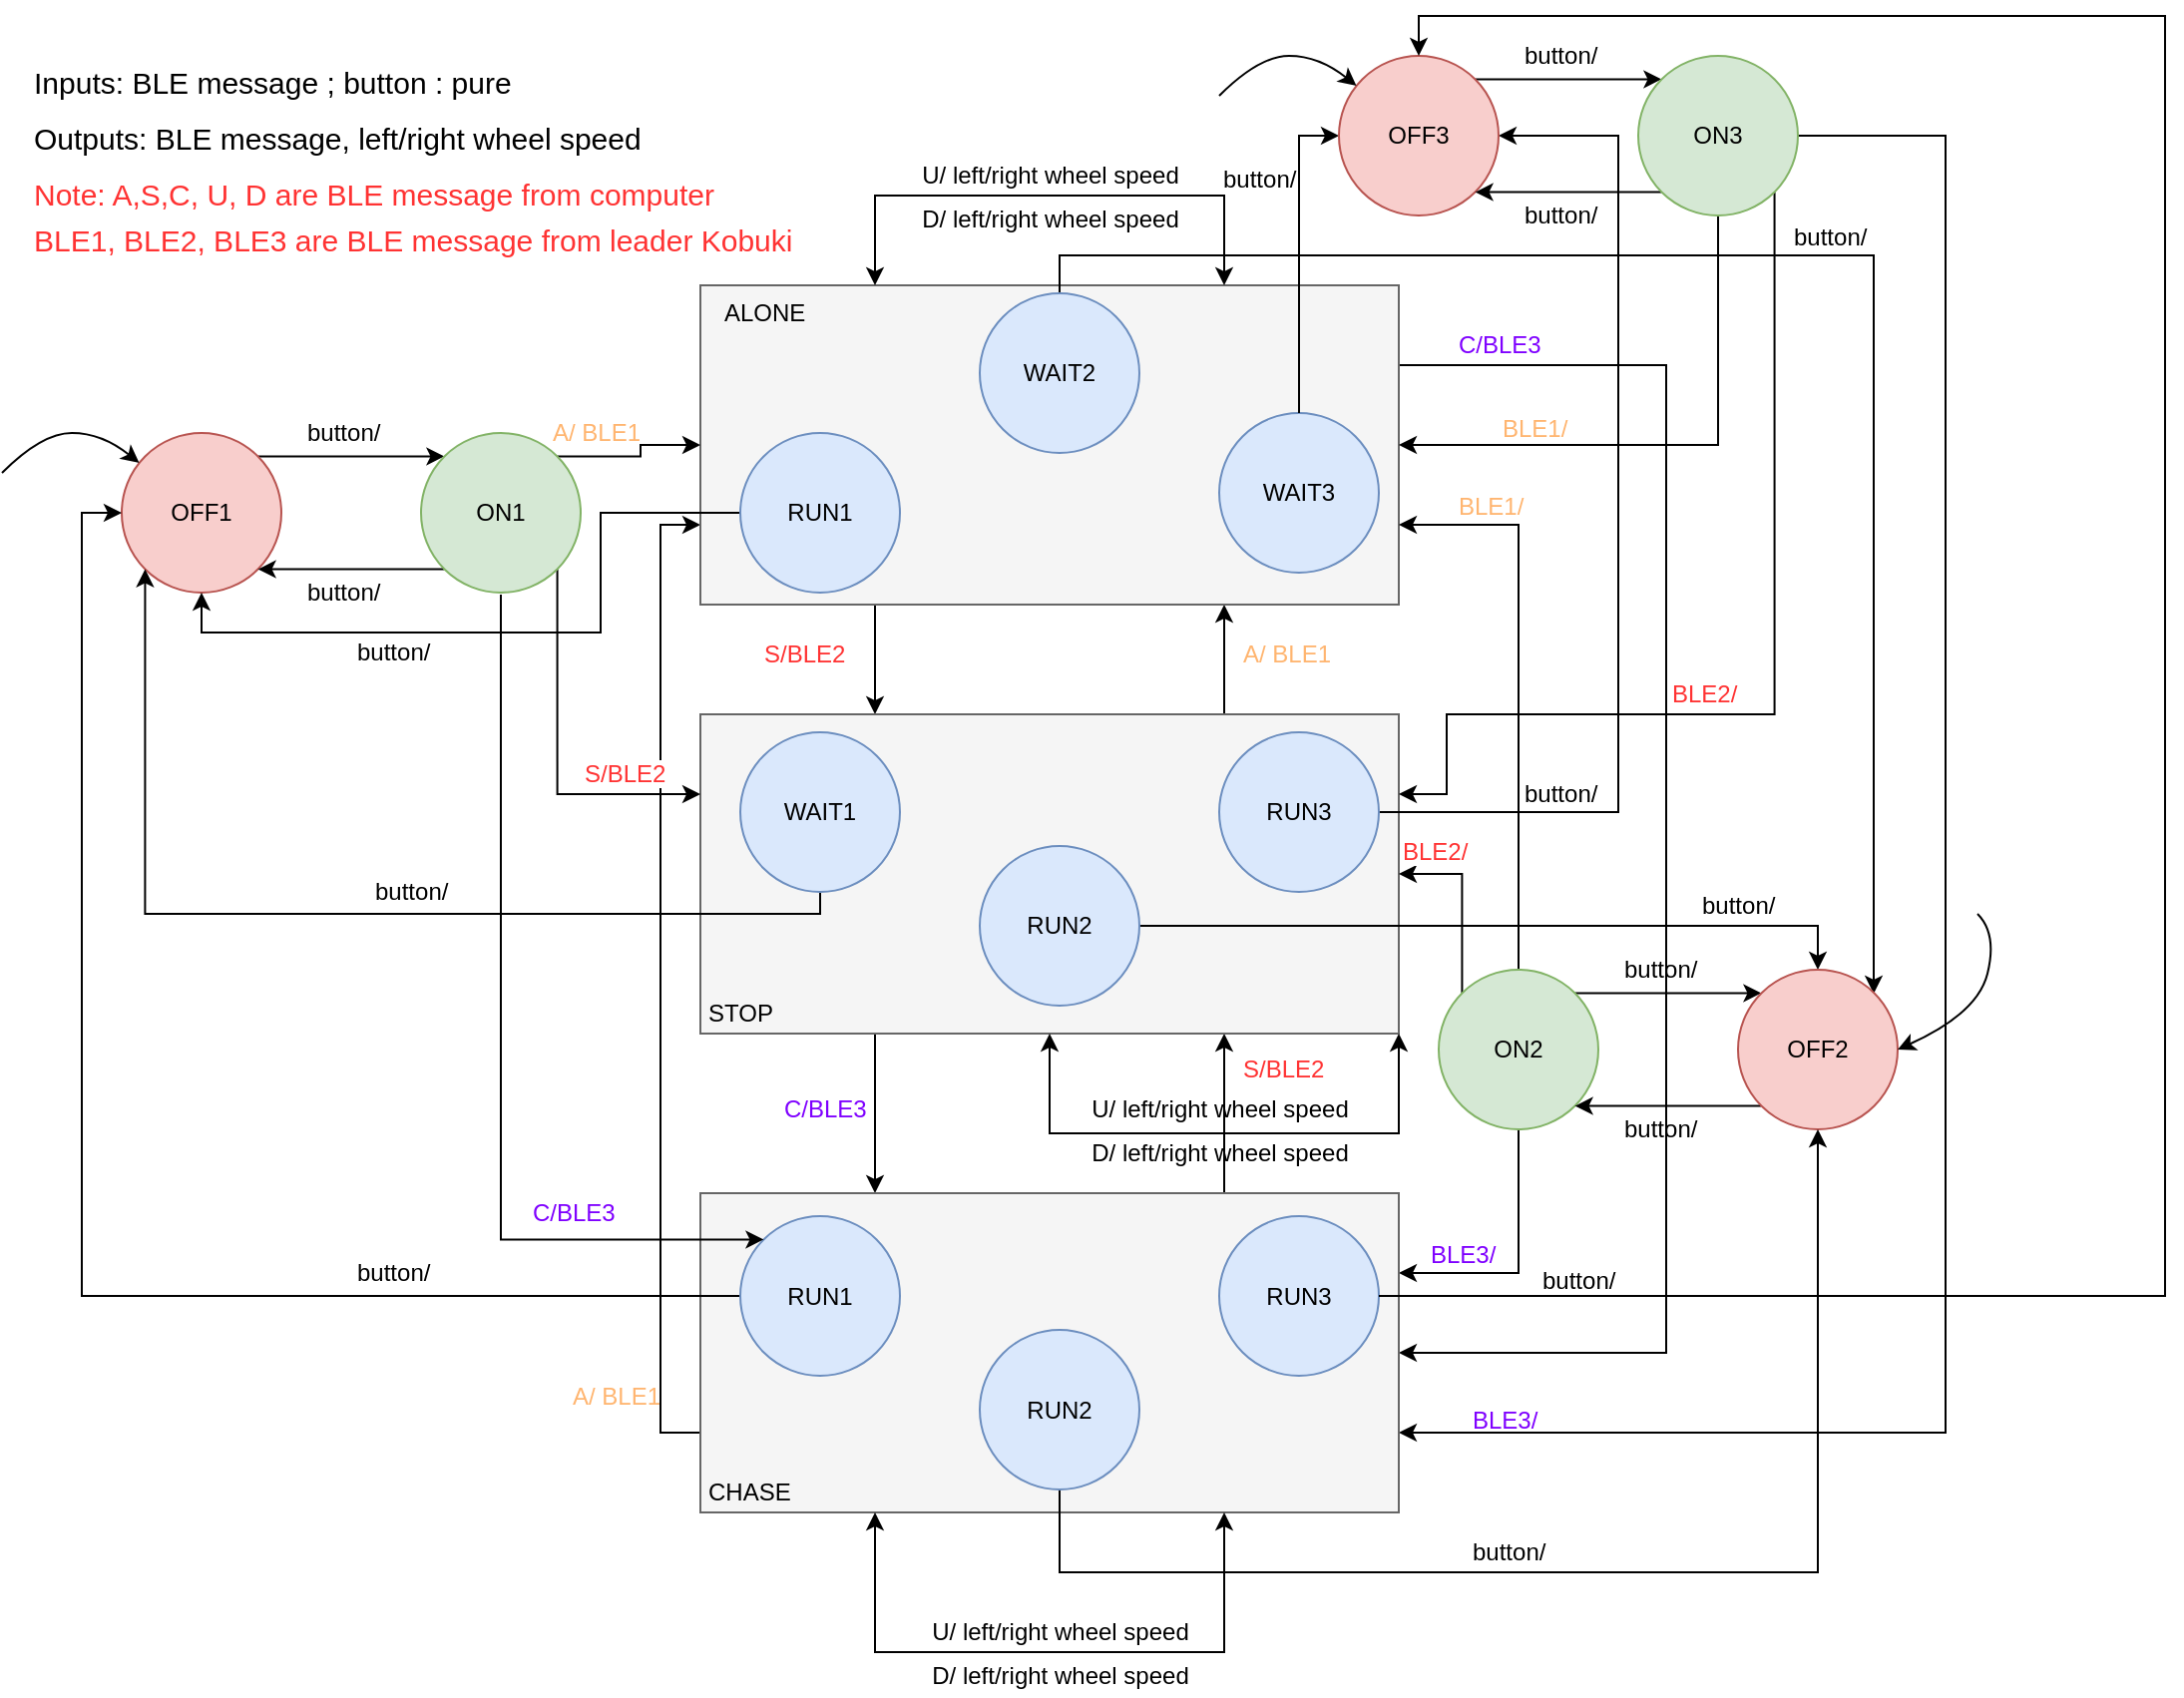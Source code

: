 <mxfile version="12.4.2" type="github" pages="1"><diagram id="JUDqrOLgh3Pxe--vjp26" name="Page-1"><mxGraphModel dx="1546" dy="739" grid="1" gridSize="10" guides="1" tooltips="1" connect="1" arrows="1" fold="1" page="1" pageScale="1" pageWidth="2339" pageHeight="3300" math="0" shadow="0"><root><mxCell id="0"/><mxCell id="1" parent="0"/><mxCell id="meJLbJlPB_oK-u1x0FSd-112" style="edgeStyle=orthogonalEdgeStyle;rounded=0;orthogonalLoop=1;jettySize=auto;html=1;exitX=0.25;exitY=1;exitDx=0;exitDy=0;entryX=0.25;entryY=0;entryDx=0;entryDy=0;startArrow=none;startFill=0;endArrow=classic;endFill=1;fontColor=#7F00FF;" edge="1" parent="1" source="meJLbJlPB_oK-u1x0FSd-5" target="meJLbJlPB_oK-u1x0FSd-6"><mxGeometry relative="1" as="geometry"/></mxCell><mxCell id="meJLbJlPB_oK-u1x0FSd-113" style="edgeStyle=orthogonalEdgeStyle;rounded=0;orthogonalLoop=1;jettySize=auto;html=1;exitX=0.75;exitY=1;exitDx=0;exitDy=0;entryX=0.75;entryY=0;entryDx=0;entryDy=0;startArrow=classic;startFill=1;endArrow=none;endFill=0;fontColor=#7F00FF;" edge="1" parent="1" source="meJLbJlPB_oK-u1x0FSd-5" target="meJLbJlPB_oK-u1x0FSd-6"><mxGeometry relative="1" as="geometry"/></mxCell><mxCell id="meJLbJlPB_oK-u1x0FSd-120" style="edgeStyle=orthogonalEdgeStyle;rounded=0;orthogonalLoop=1;jettySize=auto;html=1;exitX=0;exitY=0.75;exitDx=0;exitDy=0;entryX=0;entryY=0.75;entryDx=0;entryDy=0;startArrow=classic;startFill=1;endArrow=none;endFill=0;fontColor=#7F00FF;" edge="1" parent="1" source="meJLbJlPB_oK-u1x0FSd-5" target="meJLbJlPB_oK-u1x0FSd-77"><mxGeometry relative="1" as="geometry"/></mxCell><mxCell id="meJLbJlPB_oK-u1x0FSd-122" style="edgeStyle=orthogonalEdgeStyle;rounded=0;orthogonalLoop=1;jettySize=auto;html=1;exitX=1;exitY=0.25;exitDx=0;exitDy=0;entryX=1;entryY=0.5;entryDx=0;entryDy=0;startArrow=none;startFill=0;endArrow=classic;endFill=1;fontColor=#7F00FF;" edge="1" parent="1" source="meJLbJlPB_oK-u1x0FSd-5" target="meJLbJlPB_oK-u1x0FSd-77"><mxGeometry relative="1" as="geometry"><Array as="points"><mxPoint x="860" y="205"/><mxPoint x="860" y="700"/></Array></mxGeometry></mxCell><mxCell id="meJLbJlPB_oK-u1x0FSd-5" value="" style="rounded=0;whiteSpace=wrap;html=1;fillColor=#f5f5f5;strokeColor=#666666;fontColor=#333333;" vertex="1" parent="1"><mxGeometry x="376" y="165" width="350" height="160" as="geometry"/></mxCell><mxCell id="meJLbJlPB_oK-u1x0FSd-114" style="edgeStyle=orthogonalEdgeStyle;rounded=0;orthogonalLoop=1;jettySize=auto;html=1;exitX=0.25;exitY=1;exitDx=0;exitDy=0;entryX=0.25;entryY=0;entryDx=0;entryDy=0;startArrow=none;startFill=0;endArrow=classic;endFill=1;fontColor=#7F00FF;" edge="1" parent="1" source="meJLbJlPB_oK-u1x0FSd-6" target="meJLbJlPB_oK-u1x0FSd-77"><mxGeometry relative="1" as="geometry"/></mxCell><mxCell id="meJLbJlPB_oK-u1x0FSd-115" style="edgeStyle=orthogonalEdgeStyle;rounded=0;orthogonalLoop=1;jettySize=auto;html=1;exitX=0.75;exitY=1;exitDx=0;exitDy=0;entryX=0.75;entryY=0;entryDx=0;entryDy=0;startArrow=classic;startFill=1;endArrow=none;endFill=0;fontColor=#7F00FF;" edge="1" parent="1" source="meJLbJlPB_oK-u1x0FSd-6" target="meJLbJlPB_oK-u1x0FSd-77"><mxGeometry relative="1" as="geometry"/></mxCell><mxCell id="meJLbJlPB_oK-u1x0FSd-6" value="" style="rounded=0;whiteSpace=wrap;html=1;fillColor=#f5f5f5;strokeColor=#666666;fontColor=#333333;" vertex="1" parent="1"><mxGeometry x="376" y="380" width="350" height="160" as="geometry"/></mxCell><mxCell id="meJLbJlPB_oK-u1x0FSd-7" value="" style="edgeStyle=orthogonalEdgeStyle;rounded=0;orthogonalLoop=1;jettySize=auto;html=1;exitX=1;exitY=0;exitDx=0;exitDy=0;entryX=0;entryY=0;entryDx=0;entryDy=0;" edge="1" parent="1" source="meJLbJlPB_oK-u1x0FSd-8" target="meJLbJlPB_oK-u1x0FSd-11"><mxGeometry relative="1" as="geometry"/></mxCell><mxCell id="meJLbJlPB_oK-u1x0FSd-8" value="OFF1" style="ellipse;whiteSpace=wrap;html=1;aspect=fixed;fillColor=#f8cecc;strokeColor=#b85450;" vertex="1" parent="1"><mxGeometry x="86" y="239" width="80" height="80" as="geometry"/></mxCell><mxCell id="meJLbJlPB_oK-u1x0FSd-9" value="" style="edgeStyle=orthogonalEdgeStyle;rounded=0;orthogonalLoop=1;jettySize=auto;html=1;exitX=1;exitY=0;exitDx=0;exitDy=0;entryX=0;entryY=0.5;entryDx=0;entryDy=0;" edge="1" parent="1" source="meJLbJlPB_oK-u1x0FSd-11" target="meJLbJlPB_oK-u1x0FSd-5"><mxGeometry relative="1" as="geometry"><mxPoint x="380" y="251" as="targetPoint"/></mxGeometry></mxCell><mxCell id="meJLbJlPB_oK-u1x0FSd-10" value="" style="edgeStyle=orthogonalEdgeStyle;rounded=0;orthogonalLoop=1;jettySize=auto;html=1;entryX=1;entryY=1;entryDx=0;entryDy=0;exitX=0;exitY=1;exitDx=0;exitDy=0;" edge="1" parent="1" source="meJLbJlPB_oK-u1x0FSd-11" target="meJLbJlPB_oK-u1x0FSd-8"><mxGeometry relative="1" as="geometry"><mxPoint x="276" y="399" as="targetPoint"/></mxGeometry></mxCell><mxCell id="meJLbJlPB_oK-u1x0FSd-92" style="edgeStyle=orthogonalEdgeStyle;rounded=0;orthogonalLoop=1;jettySize=auto;html=1;exitX=1;exitY=1;exitDx=0;exitDy=0;entryX=0;entryY=0.25;entryDx=0;entryDy=0;startArrow=none;startFill=0;endArrow=classic;endFill=1;fontColor=#7F00FF;" edge="1" parent="1" source="meJLbJlPB_oK-u1x0FSd-11" target="meJLbJlPB_oK-u1x0FSd-6"><mxGeometry relative="1" as="geometry"><Array as="points"><mxPoint x="304" y="420"/></Array></mxGeometry></mxCell><mxCell id="meJLbJlPB_oK-u1x0FSd-11" value="ON1" style="ellipse;whiteSpace=wrap;html=1;aspect=fixed;fillColor=#d5e8d4;strokeColor=#82b366;" vertex="1" parent="1"><mxGeometry x="236" y="239" width="80" height="80" as="geometry"/></mxCell><mxCell id="meJLbJlPB_oK-u1x0FSd-13" value="" style="edgeStyle=orthogonalEdgeStyle;rounded=0;orthogonalLoop=1;jettySize=auto;html=1;entryX=0.5;entryY=1;entryDx=0;entryDy=0;exitX=0;exitY=0.5;exitDx=0;exitDy=0;" edge="1" parent="1" source="meJLbJlPB_oK-u1x0FSd-15" target="meJLbJlPB_oK-u1x0FSd-8"><mxGeometry relative="1" as="geometry"><Array as="points"><mxPoint x="326" y="279"/><mxPoint x="326" y="339"/><mxPoint x="126" y="339"/></Array></mxGeometry></mxCell><mxCell id="meJLbJlPB_oK-u1x0FSd-15" value="RUN1" style="ellipse;whiteSpace=wrap;html=1;aspect=fixed;fillColor=#dae8fc;strokeColor=#6c8ebf;" vertex="1" parent="1"><mxGeometry x="396" y="239" width="80" height="80" as="geometry"/></mxCell><mxCell id="meJLbJlPB_oK-u1x0FSd-16" value="" style="edgeStyle=orthogonalEdgeStyle;rounded=0;orthogonalLoop=1;jettySize=auto;html=1;startArrow=none;startFill=0;endArrow=classic;endFill=1;entryX=0;entryY=1;entryDx=0;entryDy=0;" edge="1" parent="1" source="meJLbJlPB_oK-u1x0FSd-17" target="meJLbJlPB_oK-u1x0FSd-8"><mxGeometry relative="1" as="geometry"><mxPoint x="436" y="549" as="targetPoint"/><Array as="points"><mxPoint x="436" y="480"/><mxPoint x="98" y="480"/></Array></mxGeometry></mxCell><mxCell id="meJLbJlPB_oK-u1x0FSd-17" value="WAIT1" style="ellipse;whiteSpace=wrap;html=1;aspect=fixed;fillColor=#dae8fc;strokeColor=#6c8ebf;" vertex="1" parent="1"><mxGeometry x="396" y="389" width="80" height="80" as="geometry"/></mxCell><mxCell id="meJLbJlPB_oK-u1x0FSd-18" value="button/" style="text;html=1;resizable=0;points=[];autosize=1;align=left;verticalAlign=top;spacingTop=-4;" vertex="1" parent="1"><mxGeometry x="177" y="229" width="50" height="20" as="geometry"/></mxCell><mxCell id="meJLbJlPB_oK-u1x0FSd-19" value="button/" style="text;html=1;resizable=0;points=[];autosize=1;align=left;verticalAlign=top;spacingTop=-4;" vertex="1" parent="1"><mxGeometry x="177" y="309" width="50" height="20" as="geometry"/></mxCell><mxCell id="meJLbJlPB_oK-u1x0FSd-20" value="A/ BLE1" style="text;html=1;resizable=0;points=[];autosize=1;align=left;verticalAlign=top;spacingTop=-4;fillColor=none;strokeColor=none;fontColor=#FFB570;" vertex="1" parent="1"><mxGeometry x="300" y="229" width="60" height="20" as="geometry"/></mxCell><mxCell id="meJLbJlPB_oK-u1x0FSd-21" value="button/" style="text;html=1;resizable=0;points=[];autosize=1;align=left;verticalAlign=top;spacingTop=-4;" vertex="1" parent="1"><mxGeometry x="202" y="339" width="50" height="20" as="geometry"/></mxCell><mxCell id="meJLbJlPB_oK-u1x0FSd-22" value="S/BLE2" style="text;html=1;resizable=0;points=[];autosize=1;align=left;verticalAlign=top;spacingTop=-4;fontColor=#FF3333;labelBackgroundColor=#ffffff;" vertex="1" parent="1"><mxGeometry x="316" y="400" width="60" height="20" as="geometry"/></mxCell><mxCell id="meJLbJlPB_oK-u1x0FSd-25" value="" style="curved=1;endArrow=classic;html=1;" edge="1" parent="1" target="meJLbJlPB_oK-u1x0FSd-8"><mxGeometry width="50" height="50" relative="1" as="geometry"><mxPoint x="26" y="259" as="sourcePoint"/><mxPoint x="136" y="489" as="targetPoint"/><Array as="points"><mxPoint x="46" y="239"/><mxPoint x="76" y="239"/></Array></mxGeometry></mxCell><mxCell id="meJLbJlPB_oK-u1x0FSd-26" value="" style="edgeStyle=orthogonalEdgeStyle;rounded=0;orthogonalLoop=1;jettySize=auto;html=1;exitX=1;exitY=0;exitDx=0;exitDy=0;entryX=0;entryY=0;entryDx=0;entryDy=0;" edge="1" parent="1" source="meJLbJlPB_oK-u1x0FSd-29" target="meJLbJlPB_oK-u1x0FSd-33"><mxGeometry relative="1" as="geometry"/></mxCell><mxCell id="meJLbJlPB_oK-u1x0FSd-102" style="edgeStyle=orthogonalEdgeStyle;rounded=0;orthogonalLoop=1;jettySize=auto;html=1;exitX=0.5;exitY=0;exitDx=0;exitDy=0;entryX=1;entryY=0.75;entryDx=0;entryDy=0;startArrow=none;startFill=0;endArrow=classic;endFill=1;fontColor=#7F00FF;" edge="1" parent="1" source="meJLbJlPB_oK-u1x0FSd-29" target="meJLbJlPB_oK-u1x0FSd-5"><mxGeometry relative="1" as="geometry"/></mxCell><mxCell id="meJLbJlPB_oK-u1x0FSd-106" style="edgeStyle=orthogonalEdgeStyle;rounded=0;orthogonalLoop=1;jettySize=auto;html=1;exitX=0;exitY=0;exitDx=0;exitDy=0;entryX=1;entryY=0.5;entryDx=0;entryDy=0;startArrow=none;startFill=0;endArrow=classic;endFill=1;fontColor=#7F00FF;" edge="1" parent="1" source="meJLbJlPB_oK-u1x0FSd-29" target="meJLbJlPB_oK-u1x0FSd-6"><mxGeometry relative="1" as="geometry"><Array as="points"><mxPoint x="758" y="460"/></Array></mxGeometry></mxCell><mxCell id="meJLbJlPB_oK-u1x0FSd-107" style="edgeStyle=orthogonalEdgeStyle;rounded=0;orthogonalLoop=1;jettySize=auto;html=1;exitX=0.5;exitY=1;exitDx=0;exitDy=0;entryX=1;entryY=0.25;entryDx=0;entryDy=0;startArrow=none;startFill=0;endArrow=classic;endFill=1;fontColor=#7F00FF;" edge="1" parent="1" source="meJLbJlPB_oK-u1x0FSd-29" target="meJLbJlPB_oK-u1x0FSd-77"><mxGeometry relative="1" as="geometry"/></mxCell><mxCell id="meJLbJlPB_oK-u1x0FSd-29" value="ON2" style="ellipse;whiteSpace=wrap;html=1;aspect=fixed;fillColor=#d5e8d4;strokeColor=#82b366;" vertex="1" parent="1"><mxGeometry x="746" y="508" width="80" height="80" as="geometry"/></mxCell><mxCell id="meJLbJlPB_oK-u1x0FSd-30" value="" style="edgeStyle=orthogonalEdgeStyle;rounded=0;orthogonalLoop=1;jettySize=auto;html=1;entryX=1;entryY=1;entryDx=0;entryDy=0;exitX=0;exitY=1;exitDx=0;exitDy=0;" edge="1" parent="1" source="meJLbJlPB_oK-u1x0FSd-33" target="meJLbJlPB_oK-u1x0FSd-29"><mxGeometry relative="1" as="geometry"><mxPoint x="936" y="668" as="targetPoint"/></mxGeometry></mxCell><mxCell id="meJLbJlPB_oK-u1x0FSd-31" value="" style="edgeStyle=orthogonalEdgeStyle;rounded=0;orthogonalLoop=1;jettySize=auto;html=1;startArrow=classic;startFill=1;endArrow=none;endFill=0;entryX=1;entryY=0.5;entryDx=0;entryDy=0;" edge="1" parent="1" source="meJLbJlPB_oK-u1x0FSd-33" target="meJLbJlPB_oK-u1x0FSd-37"><mxGeometry relative="1" as="geometry"><mxPoint x="936" y="428" as="targetPoint"/><Array as="points"><mxPoint x="936" y="486"/></Array></mxGeometry></mxCell><mxCell id="meJLbJlPB_oK-u1x0FSd-32" value="" style="edgeStyle=orthogonalEdgeStyle;rounded=0;orthogonalLoop=1;jettySize=auto;html=1;startArrow=classic;startFill=1;endArrow=none;endFill=0;entryX=0.5;entryY=0;entryDx=0;entryDy=0;" edge="1" parent="1" target="meJLbJlPB_oK-u1x0FSd-36"><mxGeometry relative="1" as="geometry"><mxPoint x="964" y="520" as="sourcePoint"/><mxPoint x="936" y="428" as="targetPoint"/><Array as="points"><mxPoint x="964" y="150"/><mxPoint x="556" y="150"/></Array></mxGeometry></mxCell><mxCell id="meJLbJlPB_oK-u1x0FSd-33" value="OFF2" style="ellipse;whiteSpace=wrap;html=1;aspect=fixed;fillColor=#f8cecc;strokeColor=#b85450;" vertex="1" parent="1"><mxGeometry x="896" y="508" width="80" height="80" as="geometry"/></mxCell><mxCell id="meJLbJlPB_oK-u1x0FSd-36" value="WAIT2" style="ellipse;whiteSpace=wrap;html=1;aspect=fixed;fillColor=#dae8fc;strokeColor=#6c8ebf;" vertex="1" parent="1"><mxGeometry x="516" y="169" width="80" height="80" as="geometry"/></mxCell><mxCell id="meJLbJlPB_oK-u1x0FSd-37" value="RUN2" style="ellipse;whiteSpace=wrap;html=1;aspect=fixed;fillColor=#dae8fc;strokeColor=#6c8ebf;" vertex="1" parent="1"><mxGeometry x="516" y="446" width="80" height="80" as="geometry"/></mxCell><mxCell id="meJLbJlPB_oK-u1x0FSd-38" value="button/" style="text;html=1;resizable=0;points=[];autosize=1;align=left;verticalAlign=top;spacingTop=-4;" vertex="1" parent="1"><mxGeometry x="837" y="498" width="50" height="20" as="geometry"/></mxCell><mxCell id="meJLbJlPB_oK-u1x0FSd-39" value="button/" style="text;html=1;resizable=0;points=[];autosize=1;align=left;verticalAlign=top;spacingTop=-4;" vertex="1" parent="1"><mxGeometry x="837" y="578" width="50" height="20" as="geometry"/></mxCell><mxCell id="meJLbJlPB_oK-u1x0FSd-40" value="button/" style="text;html=1;resizable=0;points=[];autosize=1;align=left;verticalAlign=top;spacingTop=-4;" vertex="1" parent="1"><mxGeometry x="921.5" y="131" width="50" height="20" as="geometry"/></mxCell><mxCell id="meJLbJlPB_oK-u1x0FSd-45" value="WAIT3" style="ellipse;whiteSpace=wrap;html=1;aspect=fixed;fillColor=#dae8fc;strokeColor=#6c8ebf;" vertex="1" parent="1"><mxGeometry x="636" y="229" width="80" height="80" as="geometry"/></mxCell><mxCell id="meJLbJlPB_oK-u1x0FSd-46" value="" style="edgeStyle=orthogonalEdgeStyle;rounded=0;orthogonalLoop=1;jettySize=auto;html=1;startArrow=none;startFill=0;endArrow=classic;endFill=1;entryX=1;entryY=0.5;entryDx=0;entryDy=0;" edge="1" parent="1" source="meJLbJlPB_oK-u1x0FSd-47" target="meJLbJlPB_oK-u1x0FSd-52"><mxGeometry relative="1" as="geometry"><mxPoint x="796" y="429" as="targetPoint"/><Array as="points"><mxPoint x="836" y="429"/><mxPoint x="836" y="90"/></Array></mxGeometry></mxCell><mxCell id="meJLbJlPB_oK-u1x0FSd-47" value="RUN3" style="ellipse;whiteSpace=wrap;html=1;aspect=fixed;fillColor=#dae8fc;strokeColor=#6c8ebf;" vertex="1" parent="1"><mxGeometry x="636" y="389" width="80" height="80" as="geometry"/></mxCell><mxCell id="meJLbJlPB_oK-u1x0FSd-50" value="" style="edgeStyle=orthogonalEdgeStyle;rounded=0;orthogonalLoop=1;jettySize=auto;html=1;exitX=1;exitY=0;exitDx=0;exitDy=0;entryX=0;entryY=0;entryDx=0;entryDy=0;" edge="1" parent="1" source="meJLbJlPB_oK-u1x0FSd-52" target="meJLbJlPB_oK-u1x0FSd-56"><mxGeometry relative="1" as="geometry"/></mxCell><mxCell id="meJLbJlPB_oK-u1x0FSd-51" value="" style="edgeStyle=orthogonalEdgeStyle;rounded=0;orthogonalLoop=1;jettySize=auto;html=1;startArrow=classic;startFill=1;endArrow=none;endFill=0;entryX=0.5;entryY=0;entryDx=0;entryDy=0;" edge="1" parent="1" source="meJLbJlPB_oK-u1x0FSd-52" target="meJLbJlPB_oK-u1x0FSd-45"><mxGeometry relative="1" as="geometry"><mxPoint x="616" y="90" as="targetPoint"/><Array as="points"><mxPoint x="676" y="90"/></Array></mxGeometry></mxCell><mxCell id="meJLbJlPB_oK-u1x0FSd-52" value="OFF3" style="ellipse;whiteSpace=wrap;html=1;aspect=fixed;fillColor=#f8cecc;strokeColor=#b85450;" vertex="1" parent="1"><mxGeometry x="696" y="50" width="80" height="80" as="geometry"/></mxCell><mxCell id="meJLbJlPB_oK-u1x0FSd-53" value="" style="edgeStyle=orthogonalEdgeStyle;rounded=0;orthogonalLoop=1;jettySize=auto;html=1;entryX=1;entryY=1;entryDx=0;entryDy=0;exitX=0;exitY=1;exitDx=0;exitDy=0;" edge="1" parent="1" source="meJLbJlPB_oK-u1x0FSd-56" target="meJLbJlPB_oK-u1x0FSd-52"><mxGeometry relative="1" as="geometry"><mxPoint x="886" y="210" as="targetPoint"/></mxGeometry></mxCell><mxCell id="meJLbJlPB_oK-u1x0FSd-93" style="edgeStyle=orthogonalEdgeStyle;rounded=0;orthogonalLoop=1;jettySize=auto;html=1;exitX=0.5;exitY=1;exitDx=0;exitDy=0;entryX=1;entryY=0.5;entryDx=0;entryDy=0;startArrow=none;startFill=0;endArrow=classic;endFill=1;fontColor=#7F00FF;" edge="1" parent="1" source="meJLbJlPB_oK-u1x0FSd-56" target="meJLbJlPB_oK-u1x0FSd-5"><mxGeometry relative="1" as="geometry"/></mxCell><mxCell id="meJLbJlPB_oK-u1x0FSd-95" style="edgeStyle=orthogonalEdgeStyle;rounded=0;orthogonalLoop=1;jettySize=auto;html=1;exitX=1;exitY=1;exitDx=0;exitDy=0;entryX=1;entryY=0.25;entryDx=0;entryDy=0;startArrow=none;startFill=0;endArrow=classic;endFill=1;fontColor=#7F00FF;" edge="1" parent="1" source="meJLbJlPB_oK-u1x0FSd-56" target="meJLbJlPB_oK-u1x0FSd-6"><mxGeometry relative="1" as="geometry"><Array as="points"><mxPoint x="914" y="380"/><mxPoint x="750" y="380"/><mxPoint x="750" y="420"/></Array></mxGeometry></mxCell><mxCell id="meJLbJlPB_oK-u1x0FSd-101" style="edgeStyle=orthogonalEdgeStyle;rounded=0;orthogonalLoop=1;jettySize=auto;html=1;exitX=1;exitY=0.5;exitDx=0;exitDy=0;entryX=1;entryY=0.75;entryDx=0;entryDy=0;startArrow=none;startFill=0;endArrow=classic;endFill=1;fontColor=#7F00FF;" edge="1" parent="1" source="meJLbJlPB_oK-u1x0FSd-56" target="meJLbJlPB_oK-u1x0FSd-77"><mxGeometry relative="1" as="geometry"><Array as="points"><mxPoint x="1000" y="90"/><mxPoint x="1000" y="740"/></Array></mxGeometry></mxCell><mxCell id="meJLbJlPB_oK-u1x0FSd-56" value="ON3" style="ellipse;whiteSpace=wrap;html=1;aspect=fixed;fillColor=#d5e8d4;strokeColor=#82b366;" vertex="1" parent="1"><mxGeometry x="846" y="50" width="80" height="80" as="geometry"/></mxCell><mxCell id="meJLbJlPB_oK-u1x0FSd-57" value="button/" style="text;html=1;resizable=0;points=[];autosize=1;align=left;verticalAlign=top;spacingTop=-4;" vertex="1" parent="1"><mxGeometry x="787" y="40" width="50" height="20" as="geometry"/></mxCell><mxCell id="meJLbJlPB_oK-u1x0FSd-58" value="button/" style="text;html=1;resizable=0;points=[];autosize=1;align=left;verticalAlign=top;spacingTop=-4;" vertex="1" parent="1"><mxGeometry x="787" y="120" width="50" height="20" as="geometry"/></mxCell><mxCell id="meJLbJlPB_oK-u1x0FSd-59" value="" style="curved=1;endArrow=classic;html=1;" edge="1" parent="1" target="meJLbJlPB_oK-u1x0FSd-52"><mxGeometry width="50" height="50" relative="1" as="geometry"><mxPoint x="636" y="70" as="sourcePoint"/><mxPoint x="746" y="300" as="targetPoint"/><Array as="points"><mxPoint x="656" y="50"/><mxPoint x="686" y="50"/></Array></mxGeometry></mxCell><mxCell id="meJLbJlPB_oK-u1x0FSd-60" value="" style="curved=1;endArrow=classic;html=1;entryX=1;entryY=0.5;entryDx=0;entryDy=0;" edge="1" parent="1" target="meJLbJlPB_oK-u1x0FSd-33"><mxGeometry width="50" height="50" relative="1" as="geometry"><mxPoint x="1016" y="480" as="sourcePoint"/><mxPoint x="984.765" y="511.012" as="targetPoint"/><Array as="points"><mxPoint x="1026" y="490"/><mxPoint x="1016" y="530"/></Array></mxGeometry></mxCell><mxCell id="meJLbJlPB_oK-u1x0FSd-61" value="&lt;span style=&quot;color: rgba(0 , 0 , 0 , 0) ; font-family: monospace ; font-size: 0px&quot;&gt;%3CmxGraphModel%3E%3Croot%3E%3CmxCell%20id%3D%220%22%2F%3E%3CmxCell%20id%3D%221%22%20parent%3D%220%22%2F%3E%3CmxCell%20id%3D%222%22%20value%3D%22BLE1%2F%22%20style%3D%22text%3Bhtml%3D1%3Bresizable%3D0%3Bpoints%3D%5B%5D%3Bautosize%3D1%3Balign%3Dleft%3BverticalAlign%3Dtop%3BspacingTop%3D-4%3BfontColor%3D%230000FF%3B%22%20vertex%3D%221%22%20parent%3D%221%22%3E%3CmxGeometry%20x%3D%22870%22%20y%3D%22189%22%20width%3D%2250%22%20height%3D%2220%22%20as%3D%22geometry%22%2F%3E%3C%2FmxCell%3E%3C%2Froot%3E%3C%2FmxGraphModel%3E&lt;/span&gt;" style="text;html=1;resizable=0;points=[];autosize=1;align=left;verticalAlign=top;spacingTop=-4;" vertex="1" parent="1"><mxGeometry x="606" y="558" width="20" height="20" as="geometry"/></mxCell><mxCell id="meJLbJlPB_oK-u1x0FSd-62" value="button/" style="text;html=1;resizable=0;points=[];autosize=1;align=left;verticalAlign=top;spacingTop=-4;" vertex="1" parent="1"><mxGeometry x="211" y="459" width="50" height="20" as="geometry"/></mxCell><mxCell id="meJLbJlPB_oK-u1x0FSd-63" value="button/" style="text;html=1;resizable=0;points=[];autosize=1;align=left;verticalAlign=top;spacingTop=-4;" vertex="1" parent="1"><mxGeometry x="876" y="466" width="50" height="20" as="geometry"/></mxCell><mxCell id="meJLbJlPB_oK-u1x0FSd-64" value="ALONE" style="text;html=1;resizable=0;points=[];autosize=1;align=left;verticalAlign=top;spacingTop=-4;" vertex="1" parent="1"><mxGeometry x="386" y="169" width="60" height="20" as="geometry"/></mxCell><mxCell id="meJLbJlPB_oK-u1x0FSd-65" value="STOP" style="text;html=1;resizable=0;points=[];autosize=1;align=left;verticalAlign=top;spacingTop=-4;" vertex="1" parent="1"><mxGeometry x="378" y="520" width="50" height="20" as="geometry"/></mxCell><mxCell id="meJLbJlPB_oK-u1x0FSd-66" value="button/" style="text;html=1;resizable=0;points=[];autosize=1;align=left;verticalAlign=top;spacingTop=-4;" vertex="1" parent="1"><mxGeometry x="636" y="102" width="50" height="20" as="geometry"/></mxCell><mxCell id="meJLbJlPB_oK-u1x0FSd-67" value="button/" style="text;html=1;resizable=0;points=[];autosize=1;align=left;verticalAlign=top;spacingTop=-4;" vertex="1" parent="1"><mxGeometry x="787" y="410" width="50" height="20" as="geometry"/></mxCell><mxCell id="meJLbJlPB_oK-u1x0FSd-68" value="Inputs: BLE message ; button : pure&amp;nbsp;" style="text;html=1;resizable=0;points=[];autosize=1;align=left;verticalAlign=top;spacingTop=-4;fontColor=#000000;fontSize=15;" vertex="1" parent="1"><mxGeometry x="40" y="52" width="260" height="20" as="geometry"/></mxCell><mxCell id="meJLbJlPB_oK-u1x0FSd-73" value="Outputs: BLE message, left/right wheel speed&amp;nbsp;" style="text;html=1;resizable=0;points=[];autosize=1;align=left;verticalAlign=top;spacingTop=-4;fontColor=#000000;fontSize=15;" vertex="1" parent="1"><mxGeometry x="40" y="80" width="320" height="20" as="geometry"/></mxCell><mxCell id="meJLbJlPB_oK-u1x0FSd-75" value="Note: A,S,C, U, D are BLE message from computer" style="text;html=1;resizable=0;points=[];autosize=1;align=left;verticalAlign=top;spacingTop=-4;fontSize=15;fontColor=#FF3333;" vertex="1" parent="1"><mxGeometry x="40" y="107.5" width="360" height="20" as="geometry"/></mxCell><mxCell id="meJLbJlPB_oK-u1x0FSd-76" value="BLE1, BLE2, BLE3 are BLE message from leader Kobuki&amp;nbsp;" style="text;html=1;resizable=0;points=[];autosize=1;align=left;verticalAlign=top;spacingTop=-4;fontSize=15;fontColor=#FF3333;" vertex="1" parent="1"><mxGeometry x="40" y="131" width="400" height="20" as="geometry"/></mxCell><mxCell id="meJLbJlPB_oK-u1x0FSd-77" value="" style="rounded=0;whiteSpace=wrap;html=1;fillColor=#f5f5f5;strokeColor=#666666;fontColor=#333333;" vertex="1" parent="1"><mxGeometry x="376" y="620" width="350" height="160" as="geometry"/></mxCell><mxCell id="meJLbJlPB_oK-u1x0FSd-82" style="edgeStyle=orthogonalEdgeStyle;rounded=0;orthogonalLoop=1;jettySize=auto;html=1;exitX=0;exitY=0.5;exitDx=0;exitDy=0;entryX=0;entryY=0.5;entryDx=0;entryDy=0;" edge="1" parent="1" source="meJLbJlPB_oK-u1x0FSd-78" target="meJLbJlPB_oK-u1x0FSd-8"><mxGeometry relative="1" as="geometry"/></mxCell><mxCell id="meJLbJlPB_oK-u1x0FSd-78" value="RUN1" style="ellipse;whiteSpace=wrap;html=1;aspect=fixed;fillColor=#dae8fc;strokeColor=#6c8ebf;" vertex="1" parent="1"><mxGeometry x="396" y="631.5" width="80" height="80" as="geometry"/></mxCell><mxCell id="meJLbJlPB_oK-u1x0FSd-84" style="edgeStyle=orthogonalEdgeStyle;rounded=0;orthogonalLoop=1;jettySize=auto;html=1;exitX=0.5;exitY=1;exitDx=0;exitDy=0;entryX=0.5;entryY=1;entryDx=0;entryDy=0;" edge="1" parent="1" source="meJLbJlPB_oK-u1x0FSd-79" target="meJLbJlPB_oK-u1x0FSd-33"><mxGeometry relative="1" as="geometry"><Array as="points"><mxPoint x="556" y="810"/><mxPoint x="936" y="810"/></Array></mxGeometry></mxCell><mxCell id="meJLbJlPB_oK-u1x0FSd-79" value="RUN2" style="ellipse;whiteSpace=wrap;html=1;aspect=fixed;fillColor=#dae8fc;strokeColor=#6c8ebf;" vertex="1" parent="1"><mxGeometry x="516" y="688.5" width="80" height="80" as="geometry"/></mxCell><mxCell id="meJLbJlPB_oK-u1x0FSd-80" value="RUN3" style="ellipse;whiteSpace=wrap;html=1;aspect=fixed;fillColor=#dae8fc;strokeColor=#6c8ebf;" vertex="1" parent="1"><mxGeometry x="636" y="631.5" width="80" height="80" as="geometry"/></mxCell><mxCell id="meJLbJlPB_oK-u1x0FSd-81" value="CHASE" style="text;html=1;resizable=0;points=[];autosize=1;align=left;verticalAlign=top;spacingTop=-4;" vertex="1" parent="1"><mxGeometry x="378" y="760" width="60" height="20" as="geometry"/></mxCell><mxCell id="meJLbJlPB_oK-u1x0FSd-83" value="button/" style="text;html=1;resizable=0;points=[];autosize=1;align=left;verticalAlign=top;spacingTop=-4;" vertex="1" parent="1"><mxGeometry x="202" y="650" width="50" height="20" as="geometry"/></mxCell><mxCell id="meJLbJlPB_oK-u1x0FSd-85" value="button/" style="text;html=1;resizable=0;points=[];autosize=1;align=left;verticalAlign=top;spacingTop=-4;" vertex="1" parent="1"><mxGeometry x="761" y="790" width="50" height="20" as="geometry"/></mxCell><mxCell id="meJLbJlPB_oK-u1x0FSd-86" style="edgeStyle=orthogonalEdgeStyle;rounded=0;orthogonalLoop=1;jettySize=auto;html=1;exitX=0.5;exitY=0;exitDx=0;exitDy=0;entryX=1;entryY=0.5;entryDx=0;entryDy=0;startArrow=classic;startFill=1;endArrow=none;endFill=0;" edge="1" parent="1" source="meJLbJlPB_oK-u1x0FSd-52" target="meJLbJlPB_oK-u1x0FSd-80"><mxGeometry relative="1" as="geometry"><Array as="points"><mxPoint x="736" y="30"/><mxPoint x="1110" y="30"/><mxPoint x="1110" y="672"/></Array></mxGeometry></mxCell><mxCell id="meJLbJlPB_oK-u1x0FSd-87" value="button/" style="text;html=1;resizable=0;points=[];autosize=1;align=left;verticalAlign=top;spacingTop=-4;" vertex="1" parent="1"><mxGeometry x="796" y="654" width="50" height="20" as="geometry"/></mxCell><mxCell id="meJLbJlPB_oK-u1x0FSd-89" value="C/BLE3" style="text;html=1;resizable=0;points=[];autosize=1;align=left;verticalAlign=top;spacingTop=-4;fontColor=#7F00FF;labelBackgroundColor=#ffffff;" vertex="1" parent="1"><mxGeometry x="290" y="620" width="60" height="20" as="geometry"/></mxCell><mxCell id="meJLbJlPB_oK-u1x0FSd-88" style="edgeStyle=orthogonalEdgeStyle;rounded=0;orthogonalLoop=1;jettySize=auto;html=1;startArrow=none;startFill=0;endArrow=classic;endFill=1;entryX=0;entryY=0;entryDx=0;entryDy=0;" edge="1" parent="1" target="meJLbJlPB_oK-u1x0FSd-78"><mxGeometry relative="1" as="geometry"><mxPoint x="276" y="320" as="sourcePoint"/><Array as="points"><mxPoint x="276" y="643"/></Array></mxGeometry></mxCell><mxCell id="meJLbJlPB_oK-u1x0FSd-94" value="BLE1/" style="text;html=1;resizable=0;points=[];autosize=1;align=left;verticalAlign=top;spacingTop=-4;fillColor=none;strokeColor=none;fontColor=#FFB570;" vertex="1" parent="1"><mxGeometry x="776" y="227" width="50" height="20" as="geometry"/></mxCell><mxCell id="meJLbJlPB_oK-u1x0FSd-98" value="BLE3/" style="text;html=1;fontColor=#7F00FF;" vertex="1" parent="1"><mxGeometry x="761" y="720" width="50" height="30" as="geometry"/></mxCell><mxCell id="meJLbJlPB_oK-u1x0FSd-99" value="BLE2/" style="text;html=1;resizable=0;points=[];autosize=1;align=left;verticalAlign=top;spacingTop=-4;fontColor=#FF3333;labelBackgroundColor=#ffffff;" vertex="1" parent="1"><mxGeometry x="861" y="360" width="50" height="20" as="geometry"/></mxCell><mxCell id="meJLbJlPB_oK-u1x0FSd-103" value="BLE1/" style="text;html=1;resizable=0;points=[];autosize=1;align=left;verticalAlign=top;spacingTop=-4;fillColor=none;strokeColor=none;fontColor=#FFB570;" vertex="1" parent="1"><mxGeometry x="754" y="266" width="50" height="20" as="geometry"/></mxCell><mxCell id="meJLbJlPB_oK-u1x0FSd-105" value="BLE2/" style="text;html=1;resizable=0;points=[];autosize=1;align=left;verticalAlign=top;spacingTop=-4;fontColor=#FF3333;labelBackgroundColor=#ffffff;" vertex="1" parent="1"><mxGeometry x="726" y="439" width="50" height="20" as="geometry"/></mxCell><mxCell id="meJLbJlPB_oK-u1x0FSd-108" value="BLE3/" style="text;html=1;fontColor=#7F00FF;" vertex="1" parent="1"><mxGeometry x="740" y="636.5" width="50" height="30" as="geometry"/></mxCell><mxCell id="meJLbJlPB_oK-u1x0FSd-111" value="S/BLE2" style="text;html=1;resizable=0;points=[];autosize=1;align=left;verticalAlign=top;spacingTop=-4;fontColor=#FF3333;labelBackgroundColor=#ffffff;" vertex="1" parent="1"><mxGeometry x="406" y="340" width="60" height="20" as="geometry"/></mxCell><mxCell id="meJLbJlPB_oK-u1x0FSd-117" value="A/ BLE1" style="text;html=1;resizable=0;points=[];autosize=1;align=left;verticalAlign=top;spacingTop=-4;fillColor=none;strokeColor=none;fontColor=#FFB570;" vertex="1" parent="1"><mxGeometry x="646" y="340" width="60" height="20" as="geometry"/></mxCell><mxCell id="meJLbJlPB_oK-u1x0FSd-118" value="C/BLE3" style="text;html=1;resizable=0;points=[];autosize=1;align=left;verticalAlign=top;spacingTop=-4;fontColor=#7F00FF;labelBackgroundColor=#ffffff;" vertex="1" parent="1"><mxGeometry x="416" y="568" width="60" height="20" as="geometry"/></mxCell><mxCell id="meJLbJlPB_oK-u1x0FSd-119" value="S/BLE2" style="text;html=1;resizable=0;points=[];autosize=1;align=left;verticalAlign=top;spacingTop=-4;fontColor=#FF3333;labelBackgroundColor=#ffffff;" vertex="1" parent="1"><mxGeometry x="646" y="548" width="60" height="20" as="geometry"/></mxCell><mxCell id="meJLbJlPB_oK-u1x0FSd-121" value="A/ BLE1" style="text;html=1;resizable=0;points=[];autosize=1;align=left;verticalAlign=top;spacingTop=-4;fillColor=none;strokeColor=none;fontColor=#FFB570;" vertex="1" parent="1"><mxGeometry x="310" y="711.5" width="60" height="20" as="geometry"/></mxCell><mxCell id="meJLbJlPB_oK-u1x0FSd-124" value="C/BLE3" style="text;html=1;resizable=0;points=[];autosize=1;align=left;verticalAlign=top;spacingTop=-4;fontColor=#7F00FF;labelBackgroundColor=#ffffff;" vertex="1" parent="1"><mxGeometry x="754" y="185" width="60" height="20" as="geometry"/></mxCell><mxCell id="meJLbJlPB_oK-u1x0FSd-125" style="edgeStyle=orthogonalEdgeStyle;rounded=0;orthogonalLoop=1;jettySize=auto;html=1;exitX=0.25;exitY=0;exitDx=0;exitDy=0;entryX=0.75;entryY=0;entryDx=0;entryDy=0;startArrow=classic;startFill=1;endArrow=classic;endFill=1;fontColor=#7F00FF;" edge="1" parent="1" source="meJLbJlPB_oK-u1x0FSd-5" target="meJLbJlPB_oK-u1x0FSd-5"><mxGeometry relative="1" as="geometry"><Array as="points"><mxPoint x="464" y="120"/><mxPoint x="639" y="120"/></Array></mxGeometry></mxCell><mxCell id="meJLbJlPB_oK-u1x0FSd-126" value="U/ left/right wheel speed" style="text;html=1;align=center;verticalAlign=middle;resizable=0;points=[];;autosize=1;fontColor=#000000;" vertex="1" parent="1"><mxGeometry x="481" y="100" width="140" height="20" as="geometry"/></mxCell><mxCell id="meJLbJlPB_oK-u1x0FSd-127" value="D/ left/right wheel speed" style="text;html=1;align=center;verticalAlign=middle;resizable=0;points=[];;autosize=1;fontColor=#000000;" vertex="1" parent="1"><mxGeometry x="481" y="122" width="140" height="20" as="geometry"/></mxCell><mxCell id="meJLbJlPB_oK-u1x0FSd-130" style="edgeStyle=orthogonalEdgeStyle;rounded=0;orthogonalLoop=1;jettySize=auto;html=1;exitX=0.5;exitY=1;exitDx=0;exitDy=0;entryX=1;entryY=1;entryDx=0;entryDy=0;startArrow=classic;startFill=1;endArrow=classic;endFill=1;fontColor=#EA6B66;" edge="1" parent="1" source="meJLbJlPB_oK-u1x0FSd-6" target="meJLbJlPB_oK-u1x0FSd-6"><mxGeometry relative="1" as="geometry"><Array as="points"><mxPoint x="551" y="590"/><mxPoint x="726" y="590"/></Array></mxGeometry></mxCell><mxCell id="meJLbJlPB_oK-u1x0FSd-131" value="U/ left/right wheel speed" style="text;html=1;align=center;verticalAlign=middle;resizable=0;points=[];;autosize=1;fontColor=#000000;" vertex="1" parent="1"><mxGeometry x="566" y="568" width="140" height="20" as="geometry"/></mxCell><mxCell id="meJLbJlPB_oK-u1x0FSd-132" value="D/ left/right wheel speed" style="text;html=1;align=center;verticalAlign=middle;resizable=0;points=[];;autosize=1;fontColor=#000000;" vertex="1" parent="1"><mxGeometry x="566" y="590" width="140" height="20" as="geometry"/></mxCell><mxCell id="meJLbJlPB_oK-u1x0FSd-133" style="edgeStyle=orthogonalEdgeStyle;rounded=0;orthogonalLoop=1;jettySize=auto;html=1;exitX=0.25;exitY=1;exitDx=0;exitDy=0;entryX=0.75;entryY=1;entryDx=0;entryDy=0;startArrow=classic;startFill=1;endArrow=classic;endFill=1;fontColor=#EA6B66;" edge="1" parent="1" source="meJLbJlPB_oK-u1x0FSd-77" target="meJLbJlPB_oK-u1x0FSd-77"><mxGeometry relative="1" as="geometry"><Array as="points"><mxPoint x="464" y="850"/><mxPoint x="639" y="850"/></Array></mxGeometry></mxCell><mxCell id="meJLbJlPB_oK-u1x0FSd-134" value="U/ left/right wheel speed" style="text;html=1;align=center;verticalAlign=middle;resizable=0;points=[];;autosize=1;fontColor=#000000;" vertex="1" parent="1"><mxGeometry x="486" y="830" width="140" height="20" as="geometry"/></mxCell><mxCell id="meJLbJlPB_oK-u1x0FSd-135" value="D/ left/right wheel speed" style="text;html=1;align=center;verticalAlign=middle;resizable=0;points=[];;autosize=1;fontColor=#000000;" vertex="1" parent="1"><mxGeometry x="486" y="852" width="140" height="20" as="geometry"/></mxCell></root></mxGraphModel></diagram></mxfile>